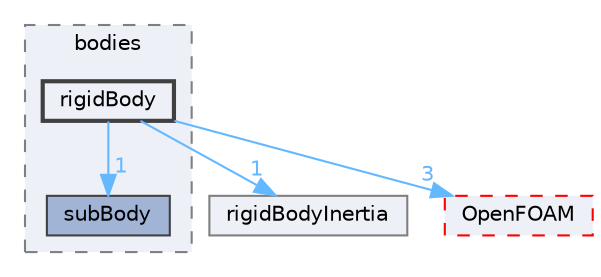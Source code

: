 digraph "src/rigidBodyDynamics/bodies/rigidBody"
{
 // LATEX_PDF_SIZE
  bgcolor="transparent";
  edge [fontname=Helvetica,fontsize=10,labelfontname=Helvetica,labelfontsize=10];
  node [fontname=Helvetica,fontsize=10,shape=box,height=0.2,width=0.4];
  compound=true
  subgraph clusterdir_01e6611f9f28701f695d48f798765437 {
    graph [ bgcolor="#edf0f7", pencolor="grey50", label="bodies", fontname=Helvetica,fontsize=10 style="filled,dashed", URL="dir_01e6611f9f28701f695d48f798765437.html",tooltip=""]
  dir_c43d896227089a114fed12c685c0e830 [label="subBody", fillcolor="#a2b4d6", color="grey25", style="filled", URL="dir_c43d896227089a114fed12c685c0e830.html",tooltip=""];
  dir_35dd5cd9890fdce6a1471825e6c7daa2 [label="rigidBody", fillcolor="#edf0f7", color="grey25", style="filled,bold", URL="dir_35dd5cd9890fdce6a1471825e6c7daa2.html",tooltip=""];
  }
  dir_1769b1cfe28bbefd80ccc873fd503c0d [label="rigidBodyInertia", fillcolor="#edf0f7", color="grey50", style="filled", URL="dir_1769b1cfe28bbefd80ccc873fd503c0d.html",tooltip=""];
  dir_c5473ff19b20e6ec4dfe5c310b3778a8 [label="OpenFOAM", fillcolor="#edf0f7", color="red", style="filled,dashed", URL="dir_c5473ff19b20e6ec4dfe5c310b3778a8.html",tooltip=""];
  dir_35dd5cd9890fdce6a1471825e6c7daa2->dir_1769b1cfe28bbefd80ccc873fd503c0d [headlabel="1", labeldistance=1.5 headhref="dir_003348_003350.html" href="dir_003348_003350.html" color="steelblue1" fontcolor="steelblue1"];
  dir_35dd5cd9890fdce6a1471825e6c7daa2->dir_c43d896227089a114fed12c685c0e830 [headlabel="1", labeldistance=1.5 headhref="dir_003348_003796.html" href="dir_003348_003796.html" color="steelblue1" fontcolor="steelblue1"];
  dir_35dd5cd9890fdce6a1471825e6c7daa2->dir_c5473ff19b20e6ec4dfe5c310b3778a8 [headlabel="3", labeldistance=1.5 headhref="dir_003348_002695.html" href="dir_003348_002695.html" color="steelblue1" fontcolor="steelblue1"];
}
